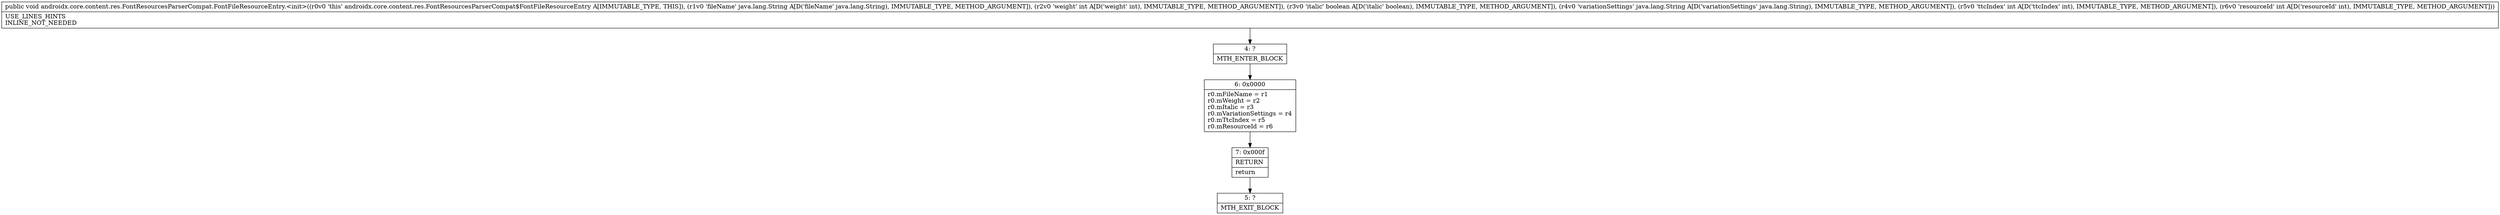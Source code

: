 digraph "CFG forandroidx.core.content.res.FontResourcesParserCompat.FontFileResourceEntry.\<init\>(Ljava\/lang\/String;IZLjava\/lang\/String;II)V" {
Node_4 [shape=record,label="{4\:\ ?|MTH_ENTER_BLOCK\l}"];
Node_6 [shape=record,label="{6\:\ 0x0000|r0.mFileName = r1\lr0.mWeight = r2\lr0.mItalic = r3\lr0.mVariationSettings = r4\lr0.mTtcIndex = r5\lr0.mResourceId = r6\l}"];
Node_7 [shape=record,label="{7\:\ 0x000f|RETURN\l|return\l}"];
Node_5 [shape=record,label="{5\:\ ?|MTH_EXIT_BLOCK\l}"];
MethodNode[shape=record,label="{public void androidx.core.content.res.FontResourcesParserCompat.FontFileResourceEntry.\<init\>((r0v0 'this' androidx.core.content.res.FontResourcesParserCompat$FontFileResourceEntry A[IMMUTABLE_TYPE, THIS]), (r1v0 'fileName' java.lang.String A[D('fileName' java.lang.String), IMMUTABLE_TYPE, METHOD_ARGUMENT]), (r2v0 'weight' int A[D('weight' int), IMMUTABLE_TYPE, METHOD_ARGUMENT]), (r3v0 'italic' boolean A[D('italic' boolean), IMMUTABLE_TYPE, METHOD_ARGUMENT]), (r4v0 'variationSettings' java.lang.String A[D('variationSettings' java.lang.String), IMMUTABLE_TYPE, METHOD_ARGUMENT]), (r5v0 'ttcIndex' int A[D('ttcIndex' int), IMMUTABLE_TYPE, METHOD_ARGUMENT]), (r6v0 'resourceId' int A[D('resourceId' int), IMMUTABLE_TYPE, METHOD_ARGUMENT]))  | USE_LINES_HINTS\lINLINE_NOT_NEEDED\l}"];
MethodNode -> Node_4;Node_4 -> Node_6;
Node_6 -> Node_7;
Node_7 -> Node_5;
}

